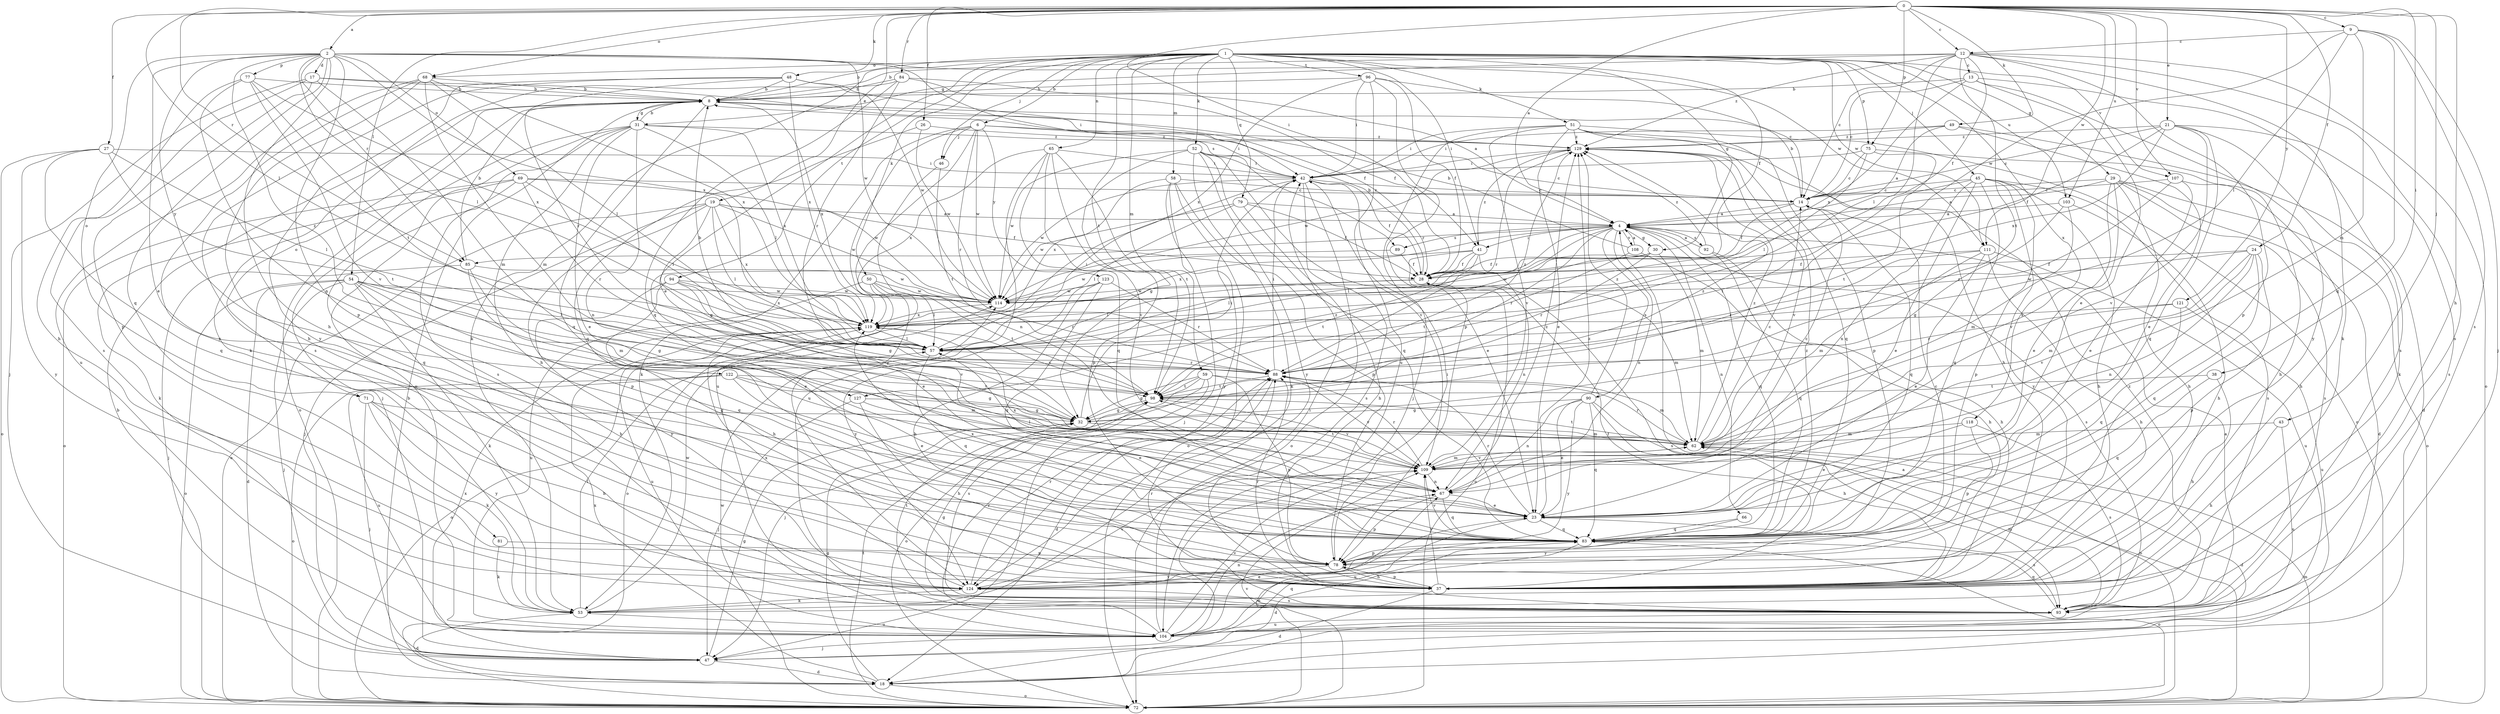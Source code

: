 strict digraph  {
0;
1;
2;
4;
6;
8;
9;
12;
13;
14;
17;
18;
19;
21;
23;
24;
26;
27;
28;
29;
30;
31;
32;
37;
38;
41;
42;
43;
45;
46;
47;
48;
49;
50;
51;
52;
53;
54;
57;
58;
59;
62;
65;
66;
67;
68;
69;
71;
72;
75;
77;
78;
79;
81;
83;
84;
85;
88;
89;
90;
92;
93;
94;
96;
98;
103;
104;
107;
108;
109;
111;
114;
118;
119;
121;
122;
123;
124;
127;
129;
0 -> 2  [label=a];
0 -> 4  [label=a];
0 -> 9  [label=c];
0 -> 12  [label=c];
0 -> 19  [label=e];
0 -> 21  [label=e];
0 -> 24  [label=f];
0 -> 26  [label=f];
0 -> 27  [label=f];
0 -> 37  [label=h];
0 -> 38  [label=i];
0 -> 41  [label=i];
0 -> 43  [label=j];
0 -> 48  [label=k];
0 -> 49  [label=k];
0 -> 54  [label=l];
0 -> 57  [label=l];
0 -> 68  [label=o];
0 -> 75  [label=p];
0 -> 84  [label=r];
0 -> 85  [label=r];
0 -> 103  [label=u];
0 -> 107  [label=v];
0 -> 111  [label=w];
0 -> 121  [label=y];
1 -> 6  [label=b];
1 -> 8  [label=b];
1 -> 23  [label=e];
1 -> 28  [label=f];
1 -> 29  [label=g];
1 -> 30  [label=g];
1 -> 41  [label=i];
1 -> 45  [label=j];
1 -> 46  [label=j];
1 -> 50  [label=k];
1 -> 51  [label=k];
1 -> 52  [label=k];
1 -> 53  [label=k];
1 -> 58  [label=m];
1 -> 59  [label=m];
1 -> 65  [label=n];
1 -> 68  [label=o];
1 -> 75  [label=p];
1 -> 79  [label=q];
1 -> 94  [label=t];
1 -> 96  [label=t];
1 -> 98  [label=t];
1 -> 103  [label=u];
1 -> 107  [label=v];
1 -> 111  [label=w];
1 -> 118  [label=x];
2 -> 17  [label=d];
2 -> 23  [label=e];
2 -> 37  [label=h];
2 -> 57  [label=l];
2 -> 69  [label=o];
2 -> 71  [label=o];
2 -> 77  [label=p];
2 -> 78  [label=p];
2 -> 81  [label=q];
2 -> 85  [label=r];
2 -> 89  [label=s];
2 -> 111  [label=w];
2 -> 114  [label=w];
2 -> 119  [label=x];
2 -> 122  [label=y];
2 -> 127  [label=z];
4 -> 30  [label=g];
4 -> 41  [label=i];
4 -> 57  [label=l];
4 -> 66  [label=n];
4 -> 67  [label=n];
4 -> 83  [label=q];
4 -> 85  [label=r];
4 -> 88  [label=r];
4 -> 89  [label=s];
4 -> 90  [label=s];
4 -> 92  [label=s];
4 -> 93  [label=s];
4 -> 108  [label=v];
4 -> 119  [label=x];
4 -> 127  [label=z];
6 -> 42  [label=i];
6 -> 46  [label=j];
6 -> 53  [label=k];
6 -> 88  [label=r];
6 -> 104  [label=u];
6 -> 114  [label=w];
6 -> 123  [label=y];
6 -> 124  [label=y];
6 -> 129  [label=z];
8 -> 31  [label=g];
8 -> 71  [label=o];
8 -> 72  [label=o];
8 -> 83  [label=q];
8 -> 119  [label=x];
9 -> 12  [label=c];
9 -> 47  [label=j];
9 -> 57  [label=l];
9 -> 62  [label=m];
9 -> 83  [label=q];
9 -> 93  [label=s];
9 -> 114  [label=w];
12 -> 8  [label=b];
12 -> 13  [label=c];
12 -> 14  [label=c];
12 -> 28  [label=f];
12 -> 31  [label=g];
12 -> 53  [label=k];
12 -> 57  [label=l];
12 -> 72  [label=o];
12 -> 78  [label=p];
12 -> 93  [label=s];
12 -> 98  [label=t];
12 -> 129  [label=z];
13 -> 8  [label=b];
13 -> 14  [label=c];
13 -> 23  [label=e];
13 -> 93  [label=s];
13 -> 119  [label=x];
13 -> 124  [label=y];
14 -> 4  [label=a];
14 -> 8  [label=b];
14 -> 28  [label=f];
14 -> 83  [label=q];
17 -> 8  [label=b];
17 -> 42  [label=i];
17 -> 47  [label=j];
17 -> 62  [label=m];
17 -> 78  [label=p];
17 -> 93  [label=s];
18 -> 8  [label=b];
18 -> 32  [label=g];
18 -> 72  [label=o];
18 -> 119  [label=x];
19 -> 4  [label=a];
19 -> 28  [label=f];
19 -> 32  [label=g];
19 -> 47  [label=j];
19 -> 57  [label=l];
19 -> 72  [label=o];
19 -> 78  [label=p];
19 -> 114  [label=w];
19 -> 119  [label=x];
21 -> 14  [label=c];
21 -> 28  [label=f];
21 -> 53  [label=k];
21 -> 83  [label=q];
21 -> 93  [label=s];
21 -> 109  [label=v];
21 -> 119  [label=x];
21 -> 129  [label=z];
23 -> 83  [label=q];
23 -> 88  [label=r];
23 -> 93  [label=s];
23 -> 104  [label=u];
23 -> 129  [label=z];
24 -> 28  [label=f];
24 -> 62  [label=m];
24 -> 67  [label=n];
24 -> 78  [label=p];
24 -> 83  [label=q];
24 -> 109  [label=v];
24 -> 114  [label=w];
26 -> 83  [label=q];
26 -> 114  [label=w];
26 -> 129  [label=z];
27 -> 42  [label=i];
27 -> 57  [label=l];
27 -> 72  [label=o];
27 -> 83  [label=q];
27 -> 98  [label=t];
27 -> 124  [label=y];
28 -> 8  [label=b];
28 -> 57  [label=l];
28 -> 62  [label=m];
28 -> 93  [label=s];
28 -> 114  [label=w];
29 -> 4  [label=a];
29 -> 14  [label=c];
29 -> 18  [label=d];
29 -> 23  [label=e];
29 -> 37  [label=h];
29 -> 72  [label=o];
29 -> 93  [label=s];
29 -> 109  [label=v];
30 -> 28  [label=f];
30 -> 62  [label=m];
30 -> 88  [label=r];
30 -> 114  [label=w];
31 -> 8  [label=b];
31 -> 23  [label=e];
31 -> 37  [label=h];
31 -> 47  [label=j];
31 -> 57  [label=l];
31 -> 67  [label=n];
31 -> 93  [label=s];
31 -> 104  [label=u];
31 -> 119  [label=x];
31 -> 129  [label=z];
32 -> 42  [label=i];
32 -> 62  [label=m];
32 -> 129  [label=z];
37 -> 18  [label=d];
37 -> 28  [label=f];
37 -> 78  [label=p];
37 -> 88  [label=r];
37 -> 109  [label=v];
38 -> 37  [label=h];
38 -> 83  [label=q];
38 -> 98  [label=t];
41 -> 28  [label=f];
41 -> 57  [label=l];
41 -> 67  [label=n];
41 -> 72  [label=o];
41 -> 98  [label=t];
41 -> 114  [label=w];
41 -> 129  [label=z];
42 -> 14  [label=c];
42 -> 23  [label=e];
42 -> 28  [label=f];
42 -> 72  [label=o];
42 -> 93  [label=s];
42 -> 114  [label=w];
43 -> 37  [label=h];
43 -> 62  [label=m];
43 -> 104  [label=u];
45 -> 14  [label=c];
45 -> 23  [label=e];
45 -> 37  [label=h];
45 -> 67  [label=n];
45 -> 78  [label=p];
45 -> 83  [label=q];
45 -> 93  [label=s];
45 -> 98  [label=t];
45 -> 124  [label=y];
46 -> 67  [label=n];
46 -> 98  [label=t];
47 -> 18  [label=d];
47 -> 32  [label=g];
47 -> 119  [label=x];
48 -> 8  [label=b];
48 -> 28  [label=f];
48 -> 88  [label=r];
48 -> 93  [label=s];
48 -> 114  [label=w];
48 -> 119  [label=x];
48 -> 124  [label=y];
49 -> 4  [label=a];
49 -> 18  [label=d];
49 -> 23  [label=e];
49 -> 42  [label=i];
49 -> 129  [label=z];
50 -> 57  [label=l];
50 -> 72  [label=o];
50 -> 88  [label=r];
50 -> 98  [label=t];
50 -> 104  [label=u];
50 -> 114  [label=w];
51 -> 23  [label=e];
51 -> 37  [label=h];
51 -> 42  [label=i];
51 -> 47  [label=j];
51 -> 72  [label=o];
51 -> 78  [label=p];
51 -> 83  [label=q];
51 -> 109  [label=v];
51 -> 129  [label=z];
52 -> 14  [label=c];
52 -> 32  [label=g];
52 -> 42  [label=i];
52 -> 53  [label=k];
52 -> 83  [label=q];
52 -> 109  [label=v];
52 -> 114  [label=w];
52 -> 124  [label=y];
53 -> 18  [label=d];
53 -> 57  [label=l];
53 -> 104  [label=u];
53 -> 114  [label=w];
54 -> 18  [label=d];
54 -> 32  [label=g];
54 -> 37  [label=h];
54 -> 47  [label=j];
54 -> 53  [label=k];
54 -> 57  [label=l];
54 -> 72  [label=o];
54 -> 83  [label=q];
54 -> 114  [label=w];
57 -> 42  [label=i];
57 -> 83  [label=q];
57 -> 88  [label=r];
58 -> 14  [label=c];
58 -> 47  [label=j];
58 -> 72  [label=o];
58 -> 78  [label=p];
58 -> 119  [label=x];
58 -> 124  [label=y];
59 -> 32  [label=g];
59 -> 47  [label=j];
59 -> 72  [label=o];
59 -> 78  [label=p];
59 -> 93  [label=s];
59 -> 98  [label=t];
59 -> 109  [label=v];
62 -> 14  [label=c];
62 -> 18  [label=d];
62 -> 88  [label=r];
62 -> 98  [label=t];
62 -> 109  [label=v];
62 -> 129  [label=z];
65 -> 42  [label=i];
65 -> 78  [label=p];
65 -> 83  [label=q];
65 -> 98  [label=t];
65 -> 104  [label=u];
65 -> 109  [label=v];
65 -> 119  [label=x];
66 -> 83  [label=q];
66 -> 124  [label=y];
67 -> 23  [label=e];
67 -> 57  [label=l];
67 -> 78  [label=p];
67 -> 83  [label=q];
67 -> 119  [label=x];
67 -> 129  [label=z];
68 -> 8  [label=b];
68 -> 37  [label=h];
68 -> 57  [label=l];
68 -> 62  [label=m];
68 -> 104  [label=u];
68 -> 119  [label=x];
68 -> 124  [label=y];
69 -> 14  [label=c];
69 -> 53  [label=k];
69 -> 57  [label=l];
69 -> 72  [label=o];
69 -> 83  [label=q];
69 -> 88  [label=r];
69 -> 114  [label=w];
71 -> 32  [label=g];
71 -> 37  [label=h];
71 -> 47  [label=j];
71 -> 53  [label=k];
71 -> 124  [label=y];
72 -> 4  [label=a];
72 -> 8  [label=b];
72 -> 62  [label=m];
72 -> 67  [label=n];
72 -> 98  [label=t];
72 -> 109  [label=v];
72 -> 114  [label=w];
75 -> 14  [label=c];
75 -> 37  [label=h];
75 -> 42  [label=i];
75 -> 57  [label=l];
75 -> 98  [label=t];
77 -> 8  [label=b];
77 -> 37  [label=h];
77 -> 67  [label=n];
77 -> 98  [label=t];
77 -> 109  [label=v];
77 -> 119  [label=x];
78 -> 14  [label=c];
78 -> 37  [label=h];
78 -> 42  [label=i];
78 -> 124  [label=y];
79 -> 4  [label=a];
79 -> 28  [label=f];
79 -> 37  [label=h];
79 -> 57  [label=l];
79 -> 114  [label=w];
81 -> 53  [label=k];
81 -> 78  [label=p];
83 -> 18  [label=d];
83 -> 72  [label=o];
83 -> 78  [label=p];
83 -> 109  [label=v];
83 -> 119  [label=x];
83 -> 129  [label=z];
84 -> 4  [label=a];
84 -> 8  [label=b];
84 -> 28  [label=f];
84 -> 53  [label=k];
84 -> 83  [label=q];
84 -> 88  [label=r];
85 -> 8  [label=b];
85 -> 23  [label=e];
85 -> 47  [label=j];
85 -> 62  [label=m];
85 -> 114  [label=w];
88 -> 8  [label=b];
88 -> 18  [label=d];
88 -> 42  [label=i];
88 -> 62  [label=m];
88 -> 98  [label=t];
88 -> 129  [label=z];
89 -> 23  [label=e];
89 -> 28  [label=f];
90 -> 23  [label=e];
90 -> 32  [label=g];
90 -> 37  [label=h];
90 -> 67  [label=n];
90 -> 72  [label=o];
90 -> 83  [label=q];
90 -> 124  [label=y];
90 -> 129  [label=z];
92 -> 4  [label=a];
92 -> 37  [label=h];
92 -> 83  [label=q];
92 -> 129  [label=z];
93 -> 32  [label=g];
93 -> 62  [label=m];
93 -> 83  [label=q];
93 -> 88  [label=r];
93 -> 98  [label=t];
93 -> 104  [label=u];
93 -> 129  [label=z];
94 -> 32  [label=g];
94 -> 37  [label=h];
94 -> 109  [label=v];
94 -> 114  [label=w];
94 -> 119  [label=x];
94 -> 124  [label=y];
96 -> 8  [label=b];
96 -> 14  [label=c];
96 -> 28  [label=f];
96 -> 42  [label=i];
96 -> 78  [label=p];
96 -> 104  [label=u];
96 -> 119  [label=x];
98 -> 32  [label=g];
98 -> 109  [label=v];
98 -> 119  [label=x];
103 -> 4  [label=a];
103 -> 32  [label=g];
103 -> 37  [label=h];
103 -> 62  [label=m];
104 -> 4  [label=a];
104 -> 23  [label=e];
104 -> 42  [label=i];
104 -> 47  [label=j];
104 -> 67  [label=n];
104 -> 83  [label=q];
104 -> 88  [label=r];
104 -> 109  [label=v];
107 -> 14  [label=c];
107 -> 23  [label=e];
107 -> 37  [label=h];
107 -> 88  [label=r];
108 -> 4  [label=a];
108 -> 8  [label=b];
108 -> 37  [label=h];
108 -> 98  [label=t];
109 -> 14  [label=c];
109 -> 62  [label=m];
109 -> 67  [label=n];
109 -> 88  [label=r];
109 -> 98  [label=t];
111 -> 23  [label=e];
111 -> 28  [label=f];
111 -> 37  [label=h];
111 -> 62  [label=m];
111 -> 88  [label=r];
111 -> 104  [label=u];
114 -> 119  [label=x];
118 -> 23  [label=e];
118 -> 62  [label=m];
118 -> 78  [label=p];
118 -> 93  [label=s];
119 -> 57  [label=l];
119 -> 72  [label=o];
119 -> 104  [label=u];
121 -> 83  [label=q];
121 -> 88  [label=r];
121 -> 104  [label=u];
121 -> 119  [label=x];
122 -> 23  [label=e];
122 -> 32  [label=g];
122 -> 62  [label=m];
122 -> 72  [label=o];
122 -> 98  [label=t];
122 -> 104  [label=u];
123 -> 37  [label=h];
123 -> 83  [label=q];
123 -> 88  [label=r];
123 -> 114  [label=w];
123 -> 124  [label=y];
124 -> 53  [label=k];
124 -> 88  [label=r];
124 -> 93  [label=s];
124 -> 109  [label=v];
124 -> 119  [label=x];
127 -> 23  [label=e];
127 -> 32  [label=g];
127 -> 37  [label=h];
127 -> 47  [label=j];
129 -> 42  [label=i];
129 -> 88  [label=r];
129 -> 109  [label=v];
129 -> 114  [label=w];
}
